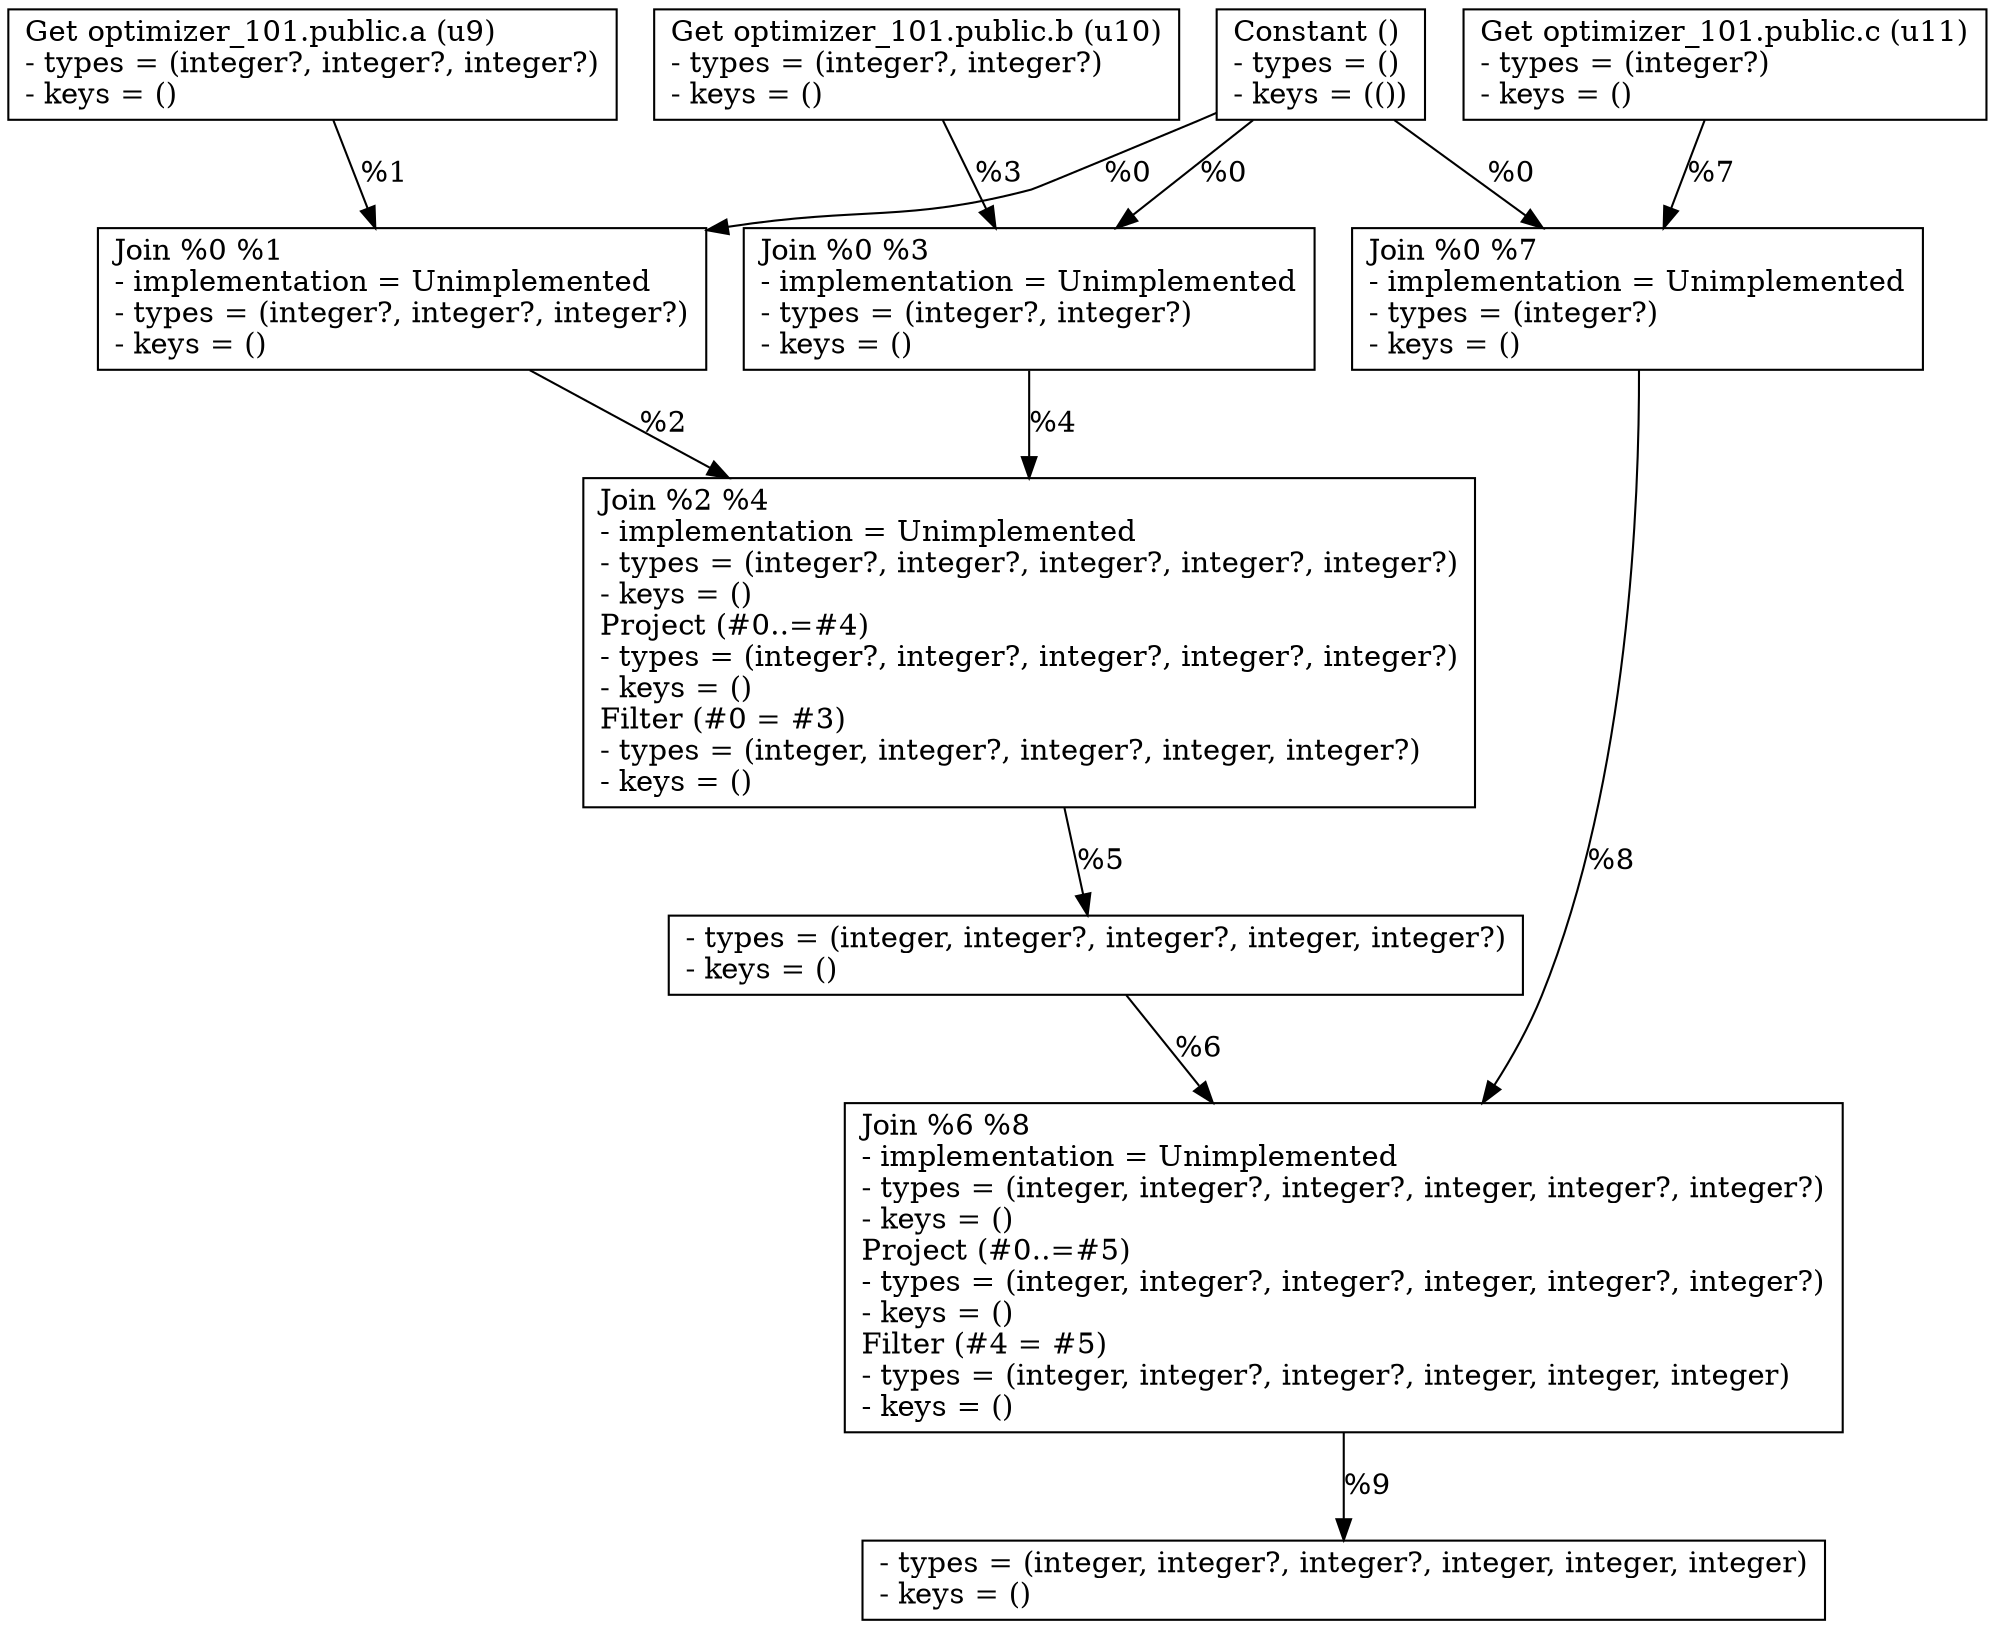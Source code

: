 digraph G {
    node0 [shape = record, label="Constant ()\l- types = ()\l- keys = (())\l"]
    node1 [shape = record, label="Get optimizer_101.public.a (u9)\l- types = (integer?, integer?, integer?)\l- keys = ()\l"]
    node2 [shape = record, label="Join %0 %1\l- implementation = Unimplemented\l- types = (integer?, integer?, integer?)\l- keys = ()\l"]
    node3 [shape = record, label="Get optimizer_101.public.b (u10)\l- types = (integer?, integer?)\l- keys = ()\l"]
    node4 [shape = record, label="Join %0 %3\l- implementation = Unimplemented\l- types = (integer?, integer?)\l- keys = ()\l"]
    node5 [shape = record, label="Join %2 %4\l- implementation = Unimplemented\l- types = (integer?, integer?, integer?, integer?, integer?)\l- keys = ()\lProject (#0..=#4)\l- types = (integer?, integer?, integer?, integer?, integer?)\l- keys = ()\lFilter (#0 = #3)\l- types = (integer, integer?, integer?, integer, integer?)\l- keys = ()\l"]
    node6 [shape = record, label="- types = (integer, integer?, integer?, integer, integer?)\l- keys = ()\l"]
    node7 [shape = record, label="Get optimizer_101.public.c (u11)\l- types = (integer?)\l- keys = ()\l"]
    node8 [shape = record, label="Join %0 %7\l- implementation = Unimplemented\l- types = (integer?)\l- keys = ()\l"]
    node9 [shape = record, label="Join %6 %8\l- implementation = Unimplemented\l- types = (integer, integer?, integer?, integer, integer?, integer?)\l- keys = ()\lProject (#0..=#5)\l- types = (integer, integer?, integer?, integer, integer?, integer?)\l- keys = ()\lFilter (#4 = #5)\l- types = (integer, integer?, integer?, integer, integer, integer)\l- keys = ()\l"]
    node10 [shape = record, label="- types = (integer, integer?, integer?, integer, integer, integer)\l- keys = ()\l"]
    node8 -> node9 [label = "%8\l"]
    node0 -> node8 [label = "%0\l"]
    node5 -> node6 [label = "%5\l"]
    node9 -> node10 [label = "%9\l"]
    node2 -> node5 [label = "%2\l"]
    node7 -> node8 [label = "%7\l"]
    node0 -> node4 [label = "%0\l"]
    node3 -> node4 [label = "%3\l"]
    node4 -> node5 [label = "%4\l"]
    node1 -> node2 [label = "%1\l"]
    node0 -> node2 [label = "%0\l"]
    node6 -> node9 [label = "%6\l"]
}
